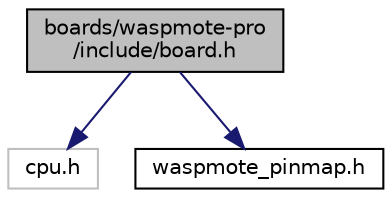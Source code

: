 digraph "boards/waspmote-pro/include/board.h"
{
 // LATEX_PDF_SIZE
  edge [fontname="Helvetica",fontsize="10",labelfontname="Helvetica",labelfontsize="10"];
  node [fontname="Helvetica",fontsize="10",shape=record];
  Node1 [label="boards/waspmote-pro\l/include/board.h",height=0.2,width=0.4,color="black", fillcolor="grey75", style="filled", fontcolor="black",tooltip="Board specific definitions for the Waspmote PRO v1.2 board."];
  Node1 -> Node2 [color="midnightblue",fontsize="10",style="solid",fontname="Helvetica"];
  Node2 [label="cpu.h",height=0.2,width=0.4,color="grey75", fillcolor="white", style="filled",tooltip=" "];
  Node1 -> Node3 [color="midnightblue",fontsize="10",style="solid",fontname="Helvetica"];
  Node3 [label="waspmote_pinmap.h",height=0.2,width=0.4,color="black", fillcolor="white", style="filled",URL="$waspmote__pinmap_8h.html",tooltip="Mapping from MCU pins to Waspmote pins."];
}
